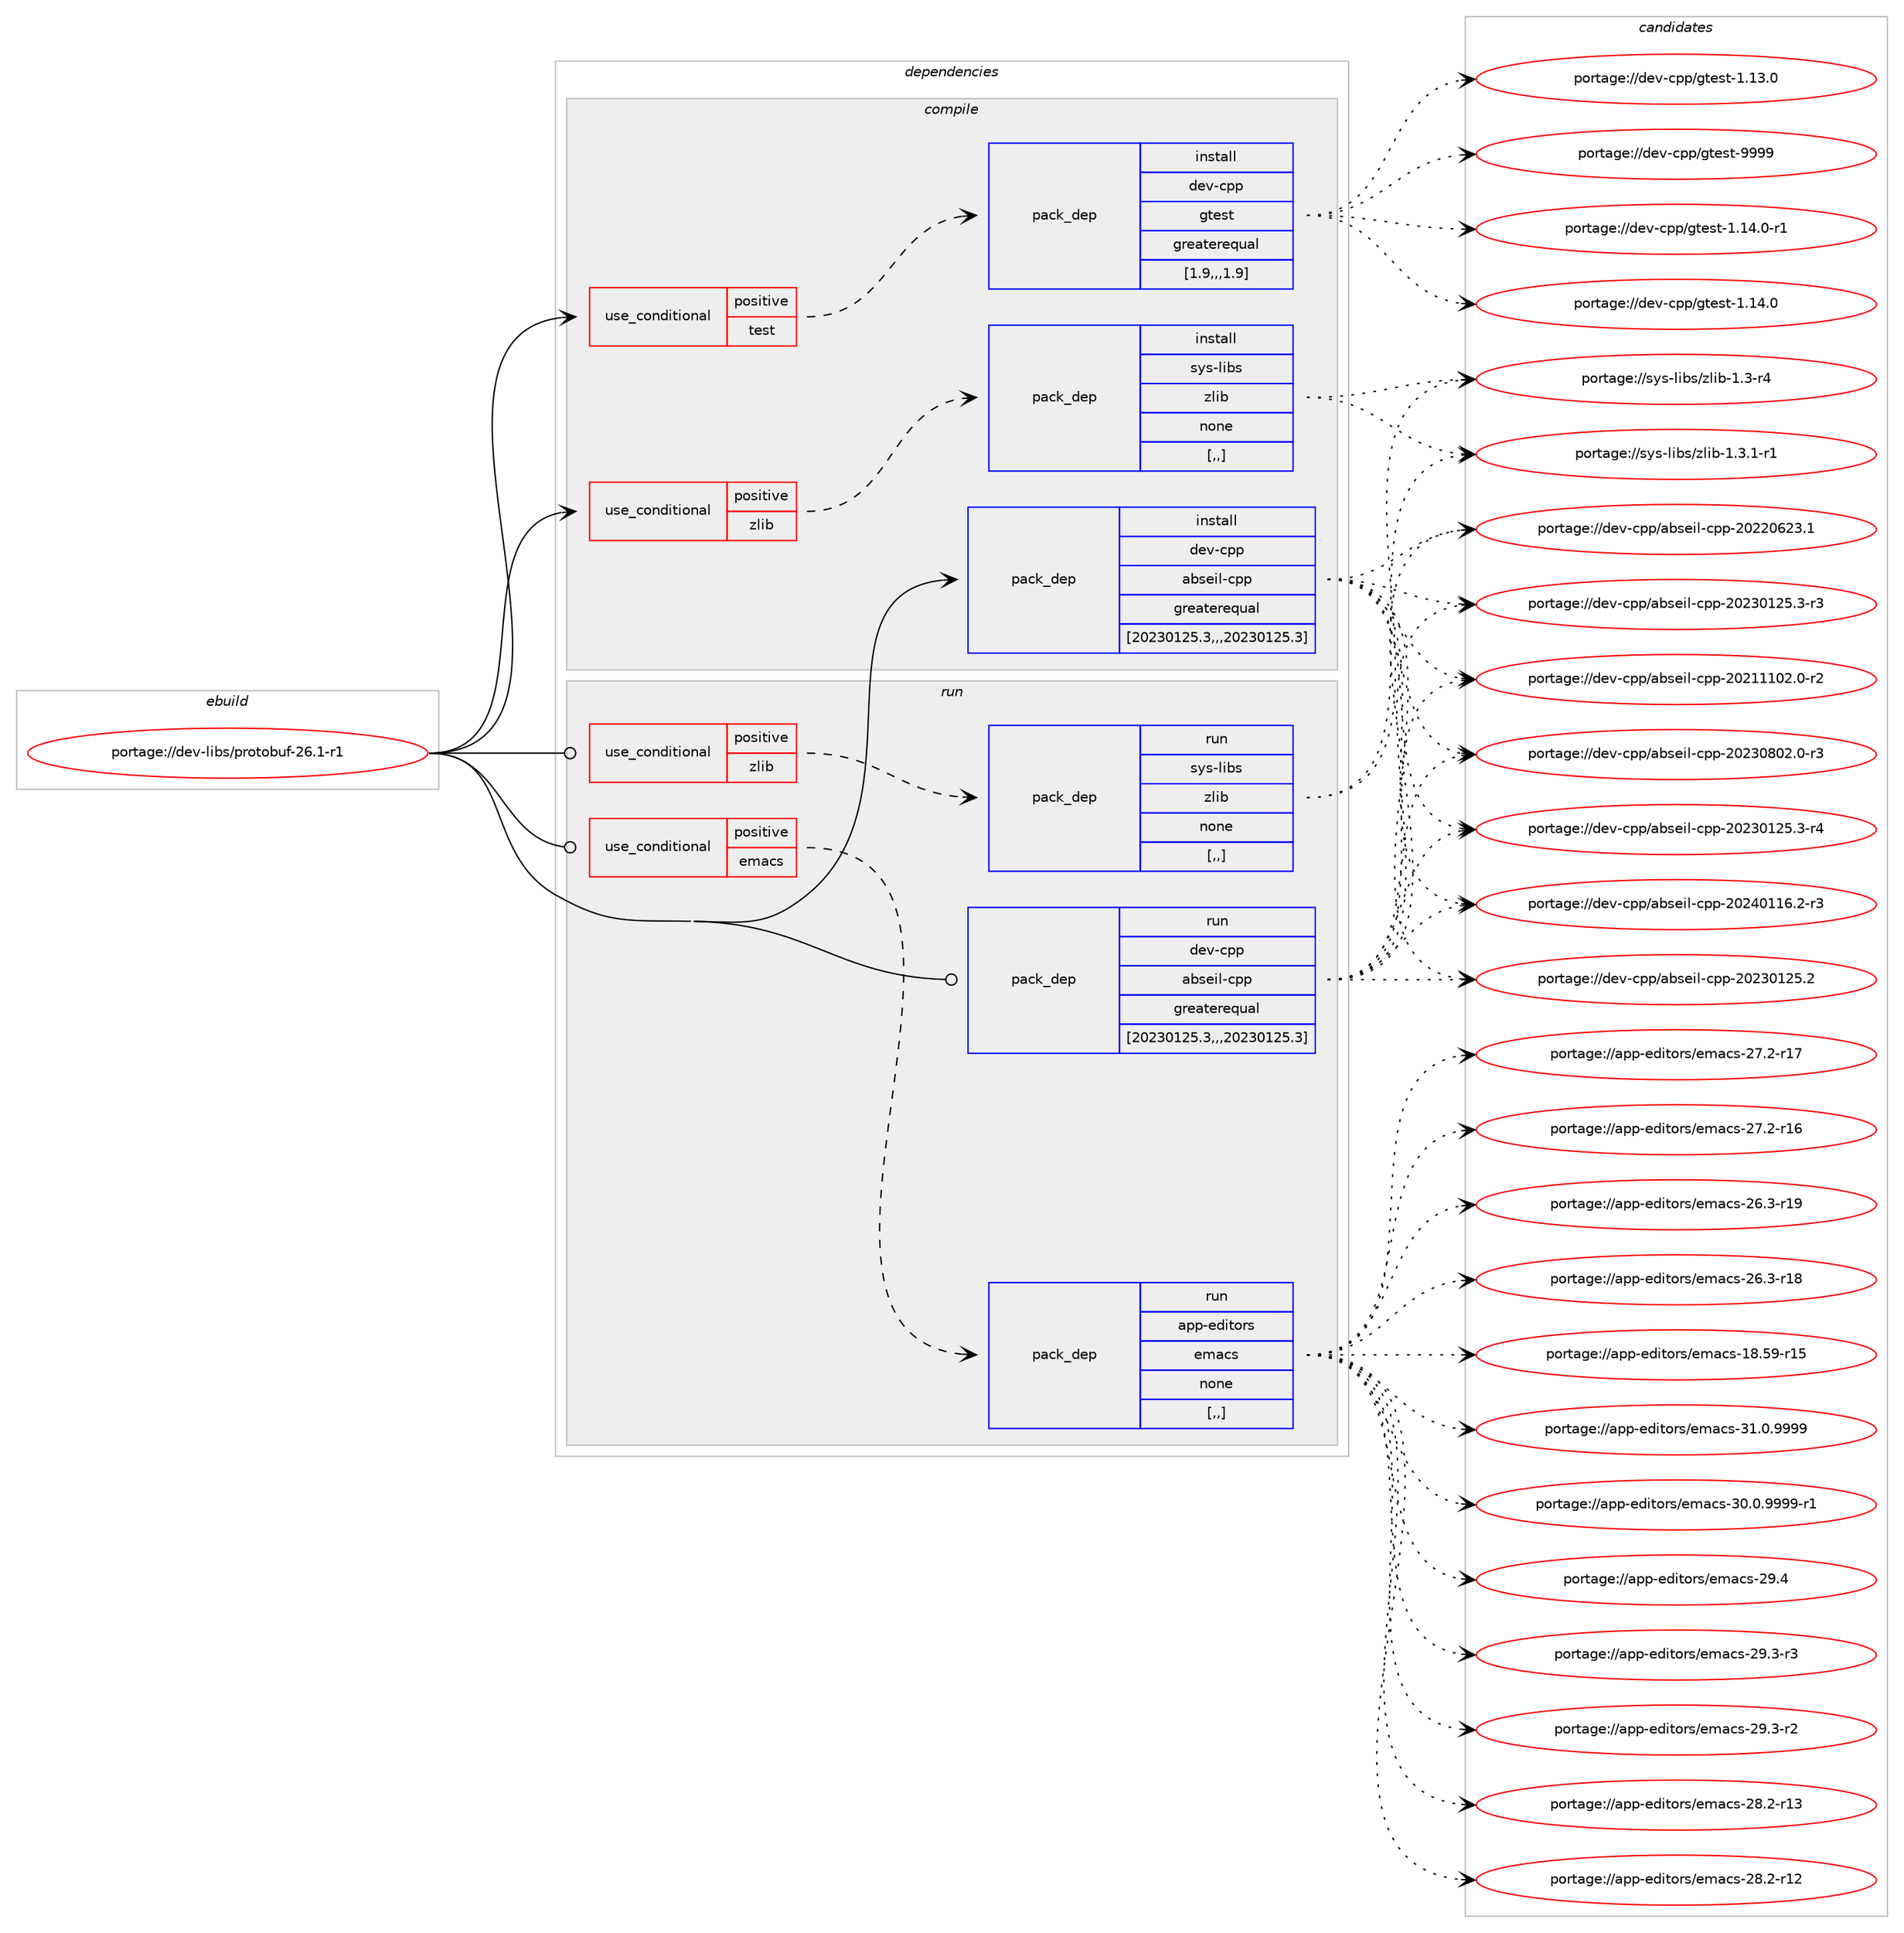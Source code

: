 digraph prolog {

# *************
# Graph options
# *************

newrank=true;
concentrate=true;
compound=true;
graph [rankdir=LR,fontname=Helvetica,fontsize=10,ranksep=1.5];#, ranksep=2.5, nodesep=0.2];
edge  [arrowhead=vee];
node  [fontname=Helvetica,fontsize=10];

# **********
# The ebuild
# **********

subgraph cluster_leftcol {
color=gray;
label=<<i>ebuild</i>>;
id [label="portage://dev-libs/protobuf-26.1-r1", color=red, width=4, href="../dev-libs/protobuf-26.1-r1.svg"];
}

# ****************
# The dependencies
# ****************

subgraph cluster_midcol {
color=gray;
label=<<i>dependencies</i>>;
subgraph cluster_compile {
fillcolor="#eeeeee";
style=filled;
label=<<i>compile</i>>;
subgraph cond28042 {
dependency113488 [label=<<TABLE BORDER="0" CELLBORDER="1" CELLSPACING="0" CELLPADDING="4"><TR><TD ROWSPAN="3" CELLPADDING="10">use_conditional</TD></TR><TR><TD>positive</TD></TR><TR><TD>test</TD></TR></TABLE>>, shape=none, color=red];
subgraph pack84247 {
dependency113489 [label=<<TABLE BORDER="0" CELLBORDER="1" CELLSPACING="0" CELLPADDING="4" WIDTH="220"><TR><TD ROWSPAN="6" CELLPADDING="30">pack_dep</TD></TR><TR><TD WIDTH="110">install</TD></TR><TR><TD>dev-cpp</TD></TR><TR><TD>gtest</TD></TR><TR><TD>greaterequal</TD></TR><TR><TD>[1.9,,,1.9]</TD></TR></TABLE>>, shape=none, color=blue];
}
dependency113488:e -> dependency113489:w [weight=20,style="dashed",arrowhead="vee"];
}
id:e -> dependency113488:w [weight=20,style="solid",arrowhead="vee"];
subgraph cond28043 {
dependency113490 [label=<<TABLE BORDER="0" CELLBORDER="1" CELLSPACING="0" CELLPADDING="4"><TR><TD ROWSPAN="3" CELLPADDING="10">use_conditional</TD></TR><TR><TD>positive</TD></TR><TR><TD>zlib</TD></TR></TABLE>>, shape=none, color=red];
subgraph pack84248 {
dependency113491 [label=<<TABLE BORDER="0" CELLBORDER="1" CELLSPACING="0" CELLPADDING="4" WIDTH="220"><TR><TD ROWSPAN="6" CELLPADDING="30">pack_dep</TD></TR><TR><TD WIDTH="110">install</TD></TR><TR><TD>sys-libs</TD></TR><TR><TD>zlib</TD></TR><TR><TD>none</TD></TR><TR><TD>[,,]</TD></TR></TABLE>>, shape=none, color=blue];
}
dependency113490:e -> dependency113491:w [weight=20,style="dashed",arrowhead="vee"];
}
id:e -> dependency113490:w [weight=20,style="solid",arrowhead="vee"];
subgraph pack84249 {
dependency113492 [label=<<TABLE BORDER="0" CELLBORDER="1" CELLSPACING="0" CELLPADDING="4" WIDTH="220"><TR><TD ROWSPAN="6" CELLPADDING="30">pack_dep</TD></TR><TR><TD WIDTH="110">install</TD></TR><TR><TD>dev-cpp</TD></TR><TR><TD>abseil-cpp</TD></TR><TR><TD>greaterequal</TD></TR><TR><TD>[20230125.3,,,20230125.3]</TD></TR></TABLE>>, shape=none, color=blue];
}
id:e -> dependency113492:w [weight=20,style="solid",arrowhead="vee"];
}
subgraph cluster_compileandrun {
fillcolor="#eeeeee";
style=filled;
label=<<i>compile and run</i>>;
}
subgraph cluster_run {
fillcolor="#eeeeee";
style=filled;
label=<<i>run</i>>;
subgraph cond28044 {
dependency113493 [label=<<TABLE BORDER="0" CELLBORDER="1" CELLSPACING="0" CELLPADDING="4"><TR><TD ROWSPAN="3" CELLPADDING="10">use_conditional</TD></TR><TR><TD>positive</TD></TR><TR><TD>emacs</TD></TR></TABLE>>, shape=none, color=red];
subgraph pack84250 {
dependency113494 [label=<<TABLE BORDER="0" CELLBORDER="1" CELLSPACING="0" CELLPADDING="4" WIDTH="220"><TR><TD ROWSPAN="6" CELLPADDING="30">pack_dep</TD></TR><TR><TD WIDTH="110">run</TD></TR><TR><TD>app-editors</TD></TR><TR><TD>emacs</TD></TR><TR><TD>none</TD></TR><TR><TD>[,,]</TD></TR></TABLE>>, shape=none, color=blue];
}
dependency113493:e -> dependency113494:w [weight=20,style="dashed",arrowhead="vee"];
}
id:e -> dependency113493:w [weight=20,style="solid",arrowhead="odot"];
subgraph cond28045 {
dependency113495 [label=<<TABLE BORDER="0" CELLBORDER="1" CELLSPACING="0" CELLPADDING="4"><TR><TD ROWSPAN="3" CELLPADDING="10">use_conditional</TD></TR><TR><TD>positive</TD></TR><TR><TD>zlib</TD></TR></TABLE>>, shape=none, color=red];
subgraph pack84251 {
dependency113496 [label=<<TABLE BORDER="0" CELLBORDER="1" CELLSPACING="0" CELLPADDING="4" WIDTH="220"><TR><TD ROWSPAN="6" CELLPADDING="30">pack_dep</TD></TR><TR><TD WIDTH="110">run</TD></TR><TR><TD>sys-libs</TD></TR><TR><TD>zlib</TD></TR><TR><TD>none</TD></TR><TR><TD>[,,]</TD></TR></TABLE>>, shape=none, color=blue];
}
dependency113495:e -> dependency113496:w [weight=20,style="dashed",arrowhead="vee"];
}
id:e -> dependency113495:w [weight=20,style="solid",arrowhead="odot"];
subgraph pack84252 {
dependency113497 [label=<<TABLE BORDER="0" CELLBORDER="1" CELLSPACING="0" CELLPADDING="4" WIDTH="220"><TR><TD ROWSPAN="6" CELLPADDING="30">pack_dep</TD></TR><TR><TD WIDTH="110">run</TD></TR><TR><TD>dev-cpp</TD></TR><TR><TD>abseil-cpp</TD></TR><TR><TD>greaterequal</TD></TR><TR><TD>[20230125.3,,,20230125.3]</TD></TR></TABLE>>, shape=none, color=blue];
}
id:e -> dependency113497:w [weight=20,style="solid",arrowhead="odot"];
}
}

# **************
# The candidates
# **************

subgraph cluster_choices {
rank=same;
color=gray;
label=<<i>candidates</i>>;

subgraph choice84247 {
color=black;
nodesep=1;
choice1001011184599112112471031161011151164557575757 [label="portage://dev-cpp/gtest-9999", color=red, width=4,href="../dev-cpp/gtest-9999.svg"];
choice100101118459911211247103116101115116454946495246484511449 [label="portage://dev-cpp/gtest-1.14.0-r1", color=red, width=4,href="../dev-cpp/gtest-1.14.0-r1.svg"];
choice10010111845991121124710311610111511645494649524648 [label="portage://dev-cpp/gtest-1.14.0", color=red, width=4,href="../dev-cpp/gtest-1.14.0.svg"];
choice10010111845991121124710311610111511645494649514648 [label="portage://dev-cpp/gtest-1.13.0", color=red, width=4,href="../dev-cpp/gtest-1.13.0.svg"];
dependency113489:e -> choice1001011184599112112471031161011151164557575757:w [style=dotted,weight="100"];
dependency113489:e -> choice100101118459911211247103116101115116454946495246484511449:w [style=dotted,weight="100"];
dependency113489:e -> choice10010111845991121124710311610111511645494649524648:w [style=dotted,weight="100"];
dependency113489:e -> choice10010111845991121124710311610111511645494649514648:w [style=dotted,weight="100"];
}
subgraph choice84248 {
color=black;
nodesep=1;
choice115121115451081059811547122108105984549465146494511449 [label="portage://sys-libs/zlib-1.3.1-r1", color=red, width=4,href="../sys-libs/zlib-1.3.1-r1.svg"];
choice11512111545108105981154712210810598454946514511452 [label="portage://sys-libs/zlib-1.3-r4", color=red, width=4,href="../sys-libs/zlib-1.3-r4.svg"];
dependency113491:e -> choice115121115451081059811547122108105984549465146494511449:w [style=dotted,weight="100"];
dependency113491:e -> choice11512111545108105981154712210810598454946514511452:w [style=dotted,weight="100"];
}
subgraph choice84249 {
color=black;
nodesep=1;
choice1001011184599112112479798115101105108459911211245504850524849495446504511451 [label="portage://dev-cpp/abseil-cpp-20240116.2-r3", color=red, width=4,href="../dev-cpp/abseil-cpp-20240116.2-r3.svg"];
choice1001011184599112112479798115101105108459911211245504850514856485046484511451 [label="portage://dev-cpp/abseil-cpp-20230802.0-r3", color=red, width=4,href="../dev-cpp/abseil-cpp-20230802.0-r3.svg"];
choice1001011184599112112479798115101105108459911211245504850514849505346514511452 [label="portage://dev-cpp/abseil-cpp-20230125.3-r4", color=red, width=4,href="../dev-cpp/abseil-cpp-20230125.3-r4.svg"];
choice1001011184599112112479798115101105108459911211245504850514849505346514511451 [label="portage://dev-cpp/abseil-cpp-20230125.3-r3", color=red, width=4,href="../dev-cpp/abseil-cpp-20230125.3-r3.svg"];
choice100101118459911211247979811510110510845991121124550485051484950534650 [label="portage://dev-cpp/abseil-cpp-20230125.2", color=red, width=4,href="../dev-cpp/abseil-cpp-20230125.2.svg"];
choice100101118459911211247979811510110510845991121124550485050485450514649 [label="portage://dev-cpp/abseil-cpp-20220623.1", color=red, width=4,href="../dev-cpp/abseil-cpp-20220623.1.svg"];
choice1001011184599112112479798115101105108459911211245504850494949485046484511450 [label="portage://dev-cpp/abseil-cpp-20211102.0-r2", color=red, width=4,href="../dev-cpp/abseil-cpp-20211102.0-r2.svg"];
dependency113492:e -> choice1001011184599112112479798115101105108459911211245504850524849495446504511451:w [style=dotted,weight="100"];
dependency113492:e -> choice1001011184599112112479798115101105108459911211245504850514856485046484511451:w [style=dotted,weight="100"];
dependency113492:e -> choice1001011184599112112479798115101105108459911211245504850514849505346514511452:w [style=dotted,weight="100"];
dependency113492:e -> choice1001011184599112112479798115101105108459911211245504850514849505346514511451:w [style=dotted,weight="100"];
dependency113492:e -> choice100101118459911211247979811510110510845991121124550485051484950534650:w [style=dotted,weight="100"];
dependency113492:e -> choice100101118459911211247979811510110510845991121124550485050485450514649:w [style=dotted,weight="100"];
dependency113492:e -> choice1001011184599112112479798115101105108459911211245504850494949485046484511450:w [style=dotted,weight="100"];
}
subgraph choice84250 {
color=black;
nodesep=1;
choice971121124510110010511611111411547101109979911545514946484657575757 [label="portage://app-editors/emacs-31.0.9999", color=red, width=4,href="../app-editors/emacs-31.0.9999.svg"];
choice9711211245101100105116111114115471011099799115455148464846575757574511449 [label="portage://app-editors/emacs-30.0.9999-r1", color=red, width=4,href="../app-editors/emacs-30.0.9999-r1.svg"];
choice97112112451011001051161111141154710110997991154550574652 [label="portage://app-editors/emacs-29.4", color=red, width=4,href="../app-editors/emacs-29.4.svg"];
choice971121124510110010511611111411547101109979911545505746514511451 [label="portage://app-editors/emacs-29.3-r3", color=red, width=4,href="../app-editors/emacs-29.3-r3.svg"];
choice971121124510110010511611111411547101109979911545505746514511450 [label="portage://app-editors/emacs-29.3-r2", color=red, width=4,href="../app-editors/emacs-29.3-r2.svg"];
choice97112112451011001051161111141154710110997991154550564650451144951 [label="portage://app-editors/emacs-28.2-r13", color=red, width=4,href="../app-editors/emacs-28.2-r13.svg"];
choice97112112451011001051161111141154710110997991154550564650451144950 [label="portage://app-editors/emacs-28.2-r12", color=red, width=4,href="../app-editors/emacs-28.2-r12.svg"];
choice97112112451011001051161111141154710110997991154550554650451144955 [label="portage://app-editors/emacs-27.2-r17", color=red, width=4,href="../app-editors/emacs-27.2-r17.svg"];
choice97112112451011001051161111141154710110997991154550554650451144954 [label="portage://app-editors/emacs-27.2-r16", color=red, width=4,href="../app-editors/emacs-27.2-r16.svg"];
choice97112112451011001051161111141154710110997991154550544651451144957 [label="portage://app-editors/emacs-26.3-r19", color=red, width=4,href="../app-editors/emacs-26.3-r19.svg"];
choice97112112451011001051161111141154710110997991154550544651451144956 [label="portage://app-editors/emacs-26.3-r18", color=red, width=4,href="../app-editors/emacs-26.3-r18.svg"];
choice9711211245101100105116111114115471011099799115454956465357451144953 [label="portage://app-editors/emacs-18.59-r15", color=red, width=4,href="../app-editors/emacs-18.59-r15.svg"];
dependency113494:e -> choice971121124510110010511611111411547101109979911545514946484657575757:w [style=dotted,weight="100"];
dependency113494:e -> choice9711211245101100105116111114115471011099799115455148464846575757574511449:w [style=dotted,weight="100"];
dependency113494:e -> choice97112112451011001051161111141154710110997991154550574652:w [style=dotted,weight="100"];
dependency113494:e -> choice971121124510110010511611111411547101109979911545505746514511451:w [style=dotted,weight="100"];
dependency113494:e -> choice971121124510110010511611111411547101109979911545505746514511450:w [style=dotted,weight="100"];
dependency113494:e -> choice97112112451011001051161111141154710110997991154550564650451144951:w [style=dotted,weight="100"];
dependency113494:e -> choice97112112451011001051161111141154710110997991154550564650451144950:w [style=dotted,weight="100"];
dependency113494:e -> choice97112112451011001051161111141154710110997991154550554650451144955:w [style=dotted,weight="100"];
dependency113494:e -> choice97112112451011001051161111141154710110997991154550554650451144954:w [style=dotted,weight="100"];
dependency113494:e -> choice97112112451011001051161111141154710110997991154550544651451144957:w [style=dotted,weight="100"];
dependency113494:e -> choice97112112451011001051161111141154710110997991154550544651451144956:w [style=dotted,weight="100"];
dependency113494:e -> choice9711211245101100105116111114115471011099799115454956465357451144953:w [style=dotted,weight="100"];
}
subgraph choice84251 {
color=black;
nodesep=1;
choice115121115451081059811547122108105984549465146494511449 [label="portage://sys-libs/zlib-1.3.1-r1", color=red, width=4,href="../sys-libs/zlib-1.3.1-r1.svg"];
choice11512111545108105981154712210810598454946514511452 [label="portage://sys-libs/zlib-1.3-r4", color=red, width=4,href="../sys-libs/zlib-1.3-r4.svg"];
dependency113496:e -> choice115121115451081059811547122108105984549465146494511449:w [style=dotted,weight="100"];
dependency113496:e -> choice11512111545108105981154712210810598454946514511452:w [style=dotted,weight="100"];
}
subgraph choice84252 {
color=black;
nodesep=1;
choice1001011184599112112479798115101105108459911211245504850524849495446504511451 [label="portage://dev-cpp/abseil-cpp-20240116.2-r3", color=red, width=4,href="../dev-cpp/abseil-cpp-20240116.2-r3.svg"];
choice1001011184599112112479798115101105108459911211245504850514856485046484511451 [label="portage://dev-cpp/abseil-cpp-20230802.0-r3", color=red, width=4,href="../dev-cpp/abseil-cpp-20230802.0-r3.svg"];
choice1001011184599112112479798115101105108459911211245504850514849505346514511452 [label="portage://dev-cpp/abseil-cpp-20230125.3-r4", color=red, width=4,href="../dev-cpp/abseil-cpp-20230125.3-r4.svg"];
choice1001011184599112112479798115101105108459911211245504850514849505346514511451 [label="portage://dev-cpp/abseil-cpp-20230125.3-r3", color=red, width=4,href="../dev-cpp/abseil-cpp-20230125.3-r3.svg"];
choice100101118459911211247979811510110510845991121124550485051484950534650 [label="portage://dev-cpp/abseil-cpp-20230125.2", color=red, width=4,href="../dev-cpp/abseil-cpp-20230125.2.svg"];
choice100101118459911211247979811510110510845991121124550485050485450514649 [label="portage://dev-cpp/abseil-cpp-20220623.1", color=red, width=4,href="../dev-cpp/abseil-cpp-20220623.1.svg"];
choice1001011184599112112479798115101105108459911211245504850494949485046484511450 [label="portage://dev-cpp/abseil-cpp-20211102.0-r2", color=red, width=4,href="../dev-cpp/abseil-cpp-20211102.0-r2.svg"];
dependency113497:e -> choice1001011184599112112479798115101105108459911211245504850524849495446504511451:w [style=dotted,weight="100"];
dependency113497:e -> choice1001011184599112112479798115101105108459911211245504850514856485046484511451:w [style=dotted,weight="100"];
dependency113497:e -> choice1001011184599112112479798115101105108459911211245504850514849505346514511452:w [style=dotted,weight="100"];
dependency113497:e -> choice1001011184599112112479798115101105108459911211245504850514849505346514511451:w [style=dotted,weight="100"];
dependency113497:e -> choice100101118459911211247979811510110510845991121124550485051484950534650:w [style=dotted,weight="100"];
dependency113497:e -> choice100101118459911211247979811510110510845991121124550485050485450514649:w [style=dotted,weight="100"];
dependency113497:e -> choice1001011184599112112479798115101105108459911211245504850494949485046484511450:w [style=dotted,weight="100"];
}
}

}
